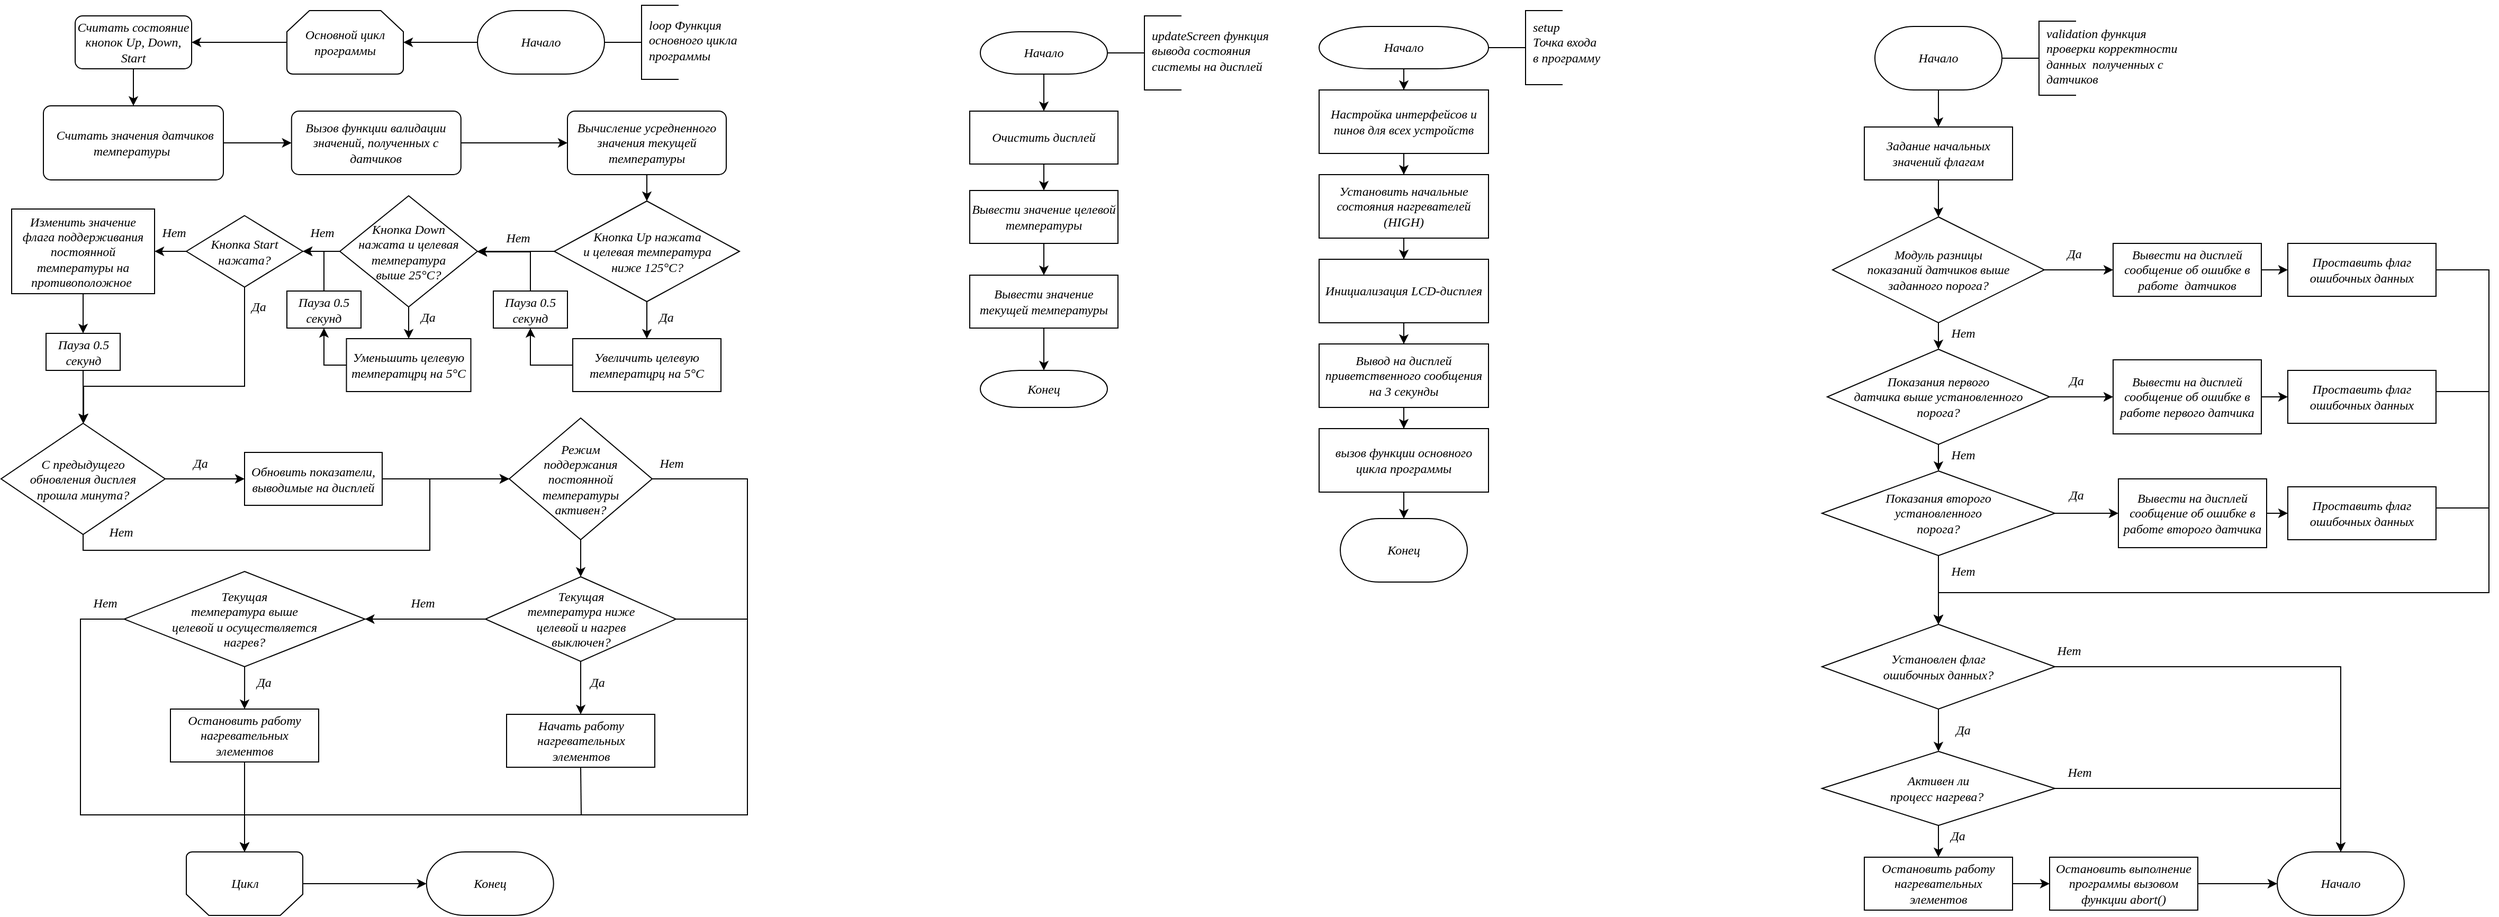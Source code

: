 <mxfile version="25.0.2">
  <diagram name="Страница — 1" id="y-6yH3yfHg3ZyTPweVbl">
    <mxGraphModel dx="2120" dy="1476" grid="1" gridSize="5" guides="1" tooltips="1" connect="1" arrows="1" fold="1" page="1" pageScale="1" pageWidth="827" pageHeight="1169" math="0" shadow="0">
      <root>
        <mxCell id="0" />
        <mxCell id="1" parent="0" />
        <mxCell id="xOdODg8De2HINcfzd_fB-127" style="edgeStyle=orthogonalEdgeStyle;rounded=0;orthogonalLoop=1;jettySize=auto;html=1;fontFamily=GOST B regular;fontStyle=2;fontSize=12;strokeWidth=1;entryX=0.531;entryY=0.052;entryDx=0;entryDy=0;entryPerimeter=0;" parent="1" source="xOdODg8De2HINcfzd_fB-126" target="xOdODg8De2HINcfzd_fB-105" edge="1">
          <mxGeometry relative="1" as="geometry">
            <Array as="points">
              <mxPoint x="2410" y="285" />
              <mxPoint x="2410" y="590" />
              <mxPoint x="1890" y="590" />
              <mxPoint x="1890" y="635" />
              <mxPoint x="1897" y="635" />
            </Array>
          </mxGeometry>
        </mxCell>
        <mxCell id="JZMuh18cdrvSxbBboxj--6" style="edgeStyle=orthogonalEdgeStyle;rounded=0;orthogonalLoop=1;jettySize=auto;html=1;strokeWidth=1;" edge="1" parent="1" source="xOdODg8De2HINcfzd_fB-2" target="xOdODg8De2HINcfzd_fB-3">
          <mxGeometry relative="1" as="geometry" />
        </mxCell>
        <mxCell id="xOdODg8De2HINcfzd_fB-2" value="&lt;font&gt;&lt;span&gt;Начало&lt;/span&gt;&lt;/font&gt;" style="strokeWidth=1;html=1;shape=mxgraph.flowchart.terminator;whiteSpace=wrap;fontFamily=GOST B regular;fontStyle=2;fontSize=12;" parent="1" vertex="1">
          <mxGeometry x="1305" y="55" width="160" height="40" as="geometry" />
        </mxCell>
        <mxCell id="JZMuh18cdrvSxbBboxj--7" style="edgeStyle=orthogonalEdgeStyle;rounded=0;orthogonalLoop=1;jettySize=auto;html=1;strokeWidth=1;" edge="1" parent="1" source="xOdODg8De2HINcfzd_fB-3" target="xOdODg8De2HINcfzd_fB-4">
          <mxGeometry relative="1" as="geometry" />
        </mxCell>
        <mxCell id="xOdODg8De2HINcfzd_fB-3" value="Настройка интерфейсов и пинов для всех устройств" style="rounded=0;whiteSpace=wrap;html=1;absoluteArcSize=1;arcSize=14;strokeWidth=1;fontFamily=GOST B regular;fontStyle=2;fontSize=12;" parent="1" vertex="1">
          <mxGeometry x="1305" y="115" width="160" height="60" as="geometry" />
        </mxCell>
        <mxCell id="JZMuh18cdrvSxbBboxj--8" style="edgeStyle=orthogonalEdgeStyle;rounded=0;orthogonalLoop=1;jettySize=auto;html=1;strokeWidth=1;" edge="1" parent="1" source="xOdODg8De2HINcfzd_fB-4" target="xOdODg8De2HINcfzd_fB-5">
          <mxGeometry relative="1" as="geometry" />
        </mxCell>
        <mxCell id="xOdODg8De2HINcfzd_fB-4" value="Установить начальные состояния нагревателей (HIGH)" style="rounded=0;whiteSpace=wrap;html=1;absoluteArcSize=1;arcSize=14;strokeWidth=1;fontFamily=GOST B regular;fontStyle=2;fontSize=12;" parent="1" vertex="1">
          <mxGeometry x="1305" y="195" width="160" height="60" as="geometry" />
        </mxCell>
        <mxCell id="JZMuh18cdrvSxbBboxj--9" style="edgeStyle=orthogonalEdgeStyle;rounded=0;orthogonalLoop=1;jettySize=auto;html=1;strokeWidth=1;" edge="1" parent="1" source="xOdODg8De2HINcfzd_fB-5" target="xOdODg8De2HINcfzd_fB-6">
          <mxGeometry relative="1" as="geometry" />
        </mxCell>
        <mxCell id="xOdODg8De2HINcfzd_fB-5" value="Инициализация LCD-дисплея" style="rounded=0;whiteSpace=wrap;html=1;absoluteArcSize=1;arcSize=14;strokeWidth=1;fontFamily=GOST B regular;fontStyle=2;fontSize=12;" parent="1" vertex="1">
          <mxGeometry x="1305" y="275" width="160" height="60" as="geometry" />
        </mxCell>
        <mxCell id="JZMuh18cdrvSxbBboxj--10" style="edgeStyle=orthogonalEdgeStyle;rounded=0;orthogonalLoop=1;jettySize=auto;html=1;strokeWidth=1;" edge="1" parent="1" source="xOdODg8De2HINcfzd_fB-6" target="xOdODg8De2HINcfzd_fB-7">
          <mxGeometry relative="1" as="geometry" />
        </mxCell>
        <mxCell id="xOdODg8De2HINcfzd_fB-6" value="Вывод на дисплей приветственного сообщения на 3 секунды" style="rounded=0;whiteSpace=wrap;html=1;absoluteArcSize=1;arcSize=14;strokeWidth=1;fontFamily=GOST B regular;fontStyle=2;fontSize=12;" parent="1" vertex="1">
          <mxGeometry x="1305" y="355" width="160" height="60" as="geometry" />
        </mxCell>
        <mxCell id="JZMuh18cdrvSxbBboxj--12" value="" style="edgeStyle=orthogonalEdgeStyle;rounded=0;orthogonalLoop=1;jettySize=auto;html=1;strokeWidth=1;" edge="1" parent="1" source="xOdODg8De2HINcfzd_fB-7" target="JZMuh18cdrvSxbBboxj--11">
          <mxGeometry relative="1" as="geometry" />
        </mxCell>
        <mxCell id="xOdODg8De2HINcfzd_fB-7" value="вызов функции основного цикла программы" style="rounded=0;whiteSpace=wrap;html=1;absoluteArcSize=1;arcSize=14;strokeWidth=1;fontFamily=GOST B regular;fontStyle=2;fontSize=12;" parent="1" vertex="1">
          <mxGeometry x="1305" y="435" width="160" height="60" as="geometry" />
        </mxCell>
        <mxCell id="JZMuh18cdrvSxbBboxj--21" value="" style="edgeStyle=orthogonalEdgeStyle;rounded=0;orthogonalLoop=1;jettySize=auto;html=1;strokeWidth=1;" edge="1" parent="1" source="xOdODg8De2HINcfzd_fB-16" target="xOdODg8De2HINcfzd_fB-22">
          <mxGeometry relative="1" as="geometry" />
        </mxCell>
        <mxCell id="xOdODg8De2HINcfzd_fB-16" value="&lt;font&gt;&lt;span&gt;Начало&lt;/span&gt;&lt;/font&gt;" style="strokeWidth=1;html=1;shape=mxgraph.flowchart.terminator;whiteSpace=wrap;fontFamily=GOST B regular;fontStyle=2;fontSize=12;" parent="1" vertex="1">
          <mxGeometry x="510" y="40" width="120" height="60" as="geometry" />
        </mxCell>
        <mxCell id="xOdODg8De2HINcfzd_fB-17" value="" style="group;strokeWidth=1;fontFamily=GOST B regular;fontStyle=2;fontSize=12;" parent="1" vertex="1" connectable="0">
          <mxGeometry x="630" y="30" width="140" height="75" as="geometry" />
        </mxCell>
        <mxCell id="xOdODg8De2HINcfzd_fB-18" value="" style="strokeWidth=1;html=1;shape=mxgraph.flowchart.annotation_2;align=left;labelPosition=right;pointerEvents=1;fontFamily=GOST B regular;fontStyle=2;fontSize=12;" parent="xOdODg8De2HINcfzd_fB-17" vertex="1">
          <mxGeometry y="5" width="70" height="70" as="geometry" />
        </mxCell>
        <mxCell id="xOdODg8De2HINcfzd_fB-19" value="&lt;div style=&quot;text-wrap: nowrap;&quot;&gt;&lt;div&gt;&lt;font face=&quot;GOST B regular&quot;&gt;&lt;span&gt;loop&amp;nbsp;&lt;/span&gt;&lt;/font&gt;&lt;span style=&quot;font-family: &amp;quot;GOST B regular&amp;quot;; background-color: initial;&quot;&gt;Функция&lt;/span&gt;&lt;/div&gt;&lt;div&gt;&lt;font face=&quot;GOST B regular&quot;&gt;&lt;span&gt;основного&amp;nbsp;&lt;/span&gt;&lt;/font&gt;&lt;span style=&quot;font-family: &amp;quot;GOST B regular&amp;quot;; background-color: initial;&quot;&gt;цикла&lt;/span&gt;&lt;/div&gt;&lt;div&gt;&lt;font face=&quot;GOST B regular&quot;&gt;&lt;span&gt;программы&lt;/span&gt;&lt;/font&gt;&lt;/div&gt;&lt;/div&gt;" style="text;html=1;align=left;verticalAlign=middle;whiteSpace=wrap;rounded=0;strokeWidth=1;fontFamily=GOST B regular;fontStyle=2;fontSize=12;" parent="xOdODg8De2HINcfzd_fB-17" vertex="1">
          <mxGeometry x="40" y="2.5" width="120" height="70" as="geometry" />
        </mxCell>
        <mxCell id="JZMuh18cdrvSxbBboxj--22" value="" style="edgeStyle=orthogonalEdgeStyle;rounded=0;orthogonalLoop=1;jettySize=auto;html=1;strokeWidth=1;" edge="1" parent="1" source="xOdODg8De2HINcfzd_fB-22" target="xOdODg8De2HINcfzd_fB-23">
          <mxGeometry relative="1" as="geometry" />
        </mxCell>
        <mxCell id="xOdODg8De2HINcfzd_fB-22" value="Основной цикл программы" style="strokeWidth=1;html=1;shape=mxgraph.flowchart.loop_limit;whiteSpace=wrap;fontFamily=GOST B regular;fontStyle=2;fontSize=12;" parent="1" vertex="1">
          <mxGeometry x="330" y="40" width="110" height="60" as="geometry" />
        </mxCell>
        <mxCell id="JZMuh18cdrvSxbBboxj--25" style="edgeStyle=orthogonalEdgeStyle;rounded=0;orthogonalLoop=1;jettySize=auto;html=1;strokeWidth=1;" edge="1" parent="1" source="xOdODg8De2HINcfzd_fB-23" target="xOdODg8De2HINcfzd_fB-25">
          <mxGeometry relative="1" as="geometry" />
        </mxCell>
        <mxCell id="xOdODg8De2HINcfzd_fB-23" value="Считать состояние кнопок Up, Down, Start" style="rounded=1;whiteSpace=wrap;html=1;absoluteArcSize=1;arcSize=14;strokeWidth=1;fontFamily=GOST B regular;fontStyle=2;fontSize=12;" parent="1" vertex="1">
          <mxGeometry x="130" y="45" width="110" height="50" as="geometry" />
        </mxCell>
        <mxCell id="JZMuh18cdrvSxbBboxj--23" style="edgeStyle=orthogonalEdgeStyle;rounded=0;orthogonalLoop=1;jettySize=auto;html=1;strokeWidth=1;" edge="1" parent="1" source="xOdODg8De2HINcfzd_fB-25" target="xOdODg8De2HINcfzd_fB-26">
          <mxGeometry relative="1" as="geometry" />
        </mxCell>
        <mxCell id="xOdODg8De2HINcfzd_fB-25" value="&amp;nbsp;Считать значения датчиков температуры&amp;nbsp;" style="rounded=1;whiteSpace=wrap;html=1;absoluteArcSize=1;arcSize=14;strokeWidth=1;fontFamily=GOST B regular;fontStyle=2;fontSize=12;" parent="1" vertex="1">
          <mxGeometry x="100" y="130" width="170" height="70" as="geometry" />
        </mxCell>
        <mxCell id="JZMuh18cdrvSxbBboxj--27" style="edgeStyle=orthogonalEdgeStyle;rounded=0;orthogonalLoop=1;jettySize=auto;html=1;strokeWidth=1;" edge="1" parent="1" source="xOdODg8De2HINcfzd_fB-27" target="xOdODg8De2HINcfzd_fB-28">
          <mxGeometry relative="1" as="geometry" />
        </mxCell>
        <mxCell id="xOdODg8De2HINcfzd_fB-27" value="Вычисление усредненного значения текущей температуры" style="rounded=1;whiteSpace=wrap;html=1;absoluteArcSize=1;arcSize=14;strokeWidth=1;fontFamily=GOST B regular;fontStyle=2;fontSize=12;" parent="1" vertex="1">
          <mxGeometry x="595" y="135" width="150" height="60" as="geometry" />
        </mxCell>
        <mxCell id="xOdODg8De2HINcfzd_fB-44" value="" style="edgeStyle=orthogonalEdgeStyle;rounded=0;orthogonalLoop=1;jettySize=auto;html=1;fontFamily=GOST B regular;fontStyle=2;fontSize=12;strokeWidth=1;" parent="1" source="xOdODg8De2HINcfzd_fB-28" target="xOdODg8De2HINcfzd_fB-43" edge="1">
          <mxGeometry relative="1" as="geometry" />
        </mxCell>
        <mxCell id="JZMuh18cdrvSxbBboxj--29" style="edgeStyle=orthogonalEdgeStyle;rounded=0;orthogonalLoop=1;jettySize=auto;html=1;" edge="1" parent="1" source="xOdODg8De2HINcfzd_fB-28" target="JZMuh18cdrvSxbBboxj--28">
          <mxGeometry relative="1" as="geometry" />
        </mxCell>
        <mxCell id="xOdODg8De2HINcfzd_fB-28" value="Кнопка Up&amp;nbsp;&lt;span style=&quot;background-color: initial;&quot;&gt;нажата&lt;/span&gt;&lt;div&gt;&lt;span style=&quot;background-color: initial;&quot;&gt;и целевая&amp;nbsp;&lt;/span&gt;&lt;span style=&quot;background-color: initial;&quot;&gt;температура&lt;/span&gt;&lt;/div&gt;&lt;div&gt;&lt;span style=&quot;background-color: initial;&quot;&gt;ниже 125°C?&lt;/span&gt;&lt;/div&gt;" style="strokeWidth=1;html=1;shape=mxgraph.flowchart.decision;whiteSpace=wrap;fontFamily=GOST B regular;fontStyle=2;fontSize=12;" parent="1" vertex="1">
          <mxGeometry x="582.5" y="220" width="175" height="95" as="geometry" />
        </mxCell>
        <mxCell id="JZMuh18cdrvSxbBboxj--38" style="edgeStyle=orthogonalEdgeStyle;rounded=0;orthogonalLoop=1;jettySize=auto;html=1;" edge="1" parent="1" source="xOdODg8De2HINcfzd_fB-30" target="xOdODg8De2HINcfzd_fB-57">
          <mxGeometry relative="1" as="geometry" />
        </mxCell>
        <mxCell id="JZMuh18cdrvSxbBboxj--41" style="edgeStyle=orthogonalEdgeStyle;rounded=0;orthogonalLoop=1;jettySize=auto;html=1;" edge="1" parent="1" source="xOdODg8De2HINcfzd_fB-30" target="xOdODg8De2HINcfzd_fB-31">
          <mxGeometry relative="1" as="geometry">
            <Array as="points">
              <mxPoint x="290" y="395" />
              <mxPoint x="138" y="395" />
            </Array>
          </mxGeometry>
        </mxCell>
        <mxCell id="xOdODg8De2HINcfzd_fB-30" value="Кнопка Start нажата?" style="strokeWidth=1;html=1;shape=mxgraph.flowchart.decision;whiteSpace=wrap;fontFamily=GOST B regular;fontStyle=2;fontSize=12;" parent="1" vertex="1">
          <mxGeometry x="235" y="233.75" width="110" height="67.5" as="geometry" />
        </mxCell>
        <mxCell id="JZMuh18cdrvSxbBboxj--43" style="edgeStyle=orthogonalEdgeStyle;rounded=0;orthogonalLoop=1;jettySize=auto;html=1;" edge="1" parent="1" source="xOdODg8De2HINcfzd_fB-31" target="xOdODg8De2HINcfzd_fB-62">
          <mxGeometry relative="1" as="geometry">
            <Array as="points">
              <mxPoint x="265" y="483" />
              <mxPoint x="265" y="483" />
            </Array>
          </mxGeometry>
        </mxCell>
        <mxCell id="xOdODg8De2HINcfzd_fB-31" value="С предыдущего&lt;br&gt;обновления дисплея&lt;div&gt;прошла&amp;nbsp;&lt;span style=&quot;background-color: initial;&quot;&gt;минута?&lt;/span&gt;&lt;/div&gt;" style="strokeWidth=1;html=1;shape=mxgraph.flowchart.decision;whiteSpace=wrap;fontFamily=GOST B regular;fontStyle=2;fontSize=12;" parent="1" vertex="1">
          <mxGeometry x="60" y="430" width="155" height="105" as="geometry" />
        </mxCell>
        <mxCell id="xOdODg8De2HINcfzd_fB-72" value="" style="edgeStyle=orthogonalEdgeStyle;rounded=0;orthogonalLoop=1;jettySize=auto;html=1;fontFamily=GOST B regular;fontStyle=2;fontSize=12;strokeWidth=1;" parent="1" source="xOdODg8De2HINcfzd_fB-32" target="xOdODg8De2HINcfzd_fB-69" edge="1">
          <mxGeometry relative="1" as="geometry" />
        </mxCell>
        <mxCell id="xOdODg8De2HINcfzd_fB-73" value="" style="edgeStyle=orthogonalEdgeStyle;rounded=0;orthogonalLoop=1;jettySize=auto;html=1;fontFamily=GOST B regular;fontStyle=2;fontSize=12;strokeWidth=1;" parent="1" source="xOdODg8De2HINcfzd_fB-32" target="xOdODg8De2HINcfzd_fB-34" edge="1">
          <mxGeometry relative="1" as="geometry" />
        </mxCell>
        <mxCell id="xOdODg8De2HINcfzd_fB-32" value="Текущая&lt;br&gt;температура ниже&lt;div&gt;целевой&amp;nbsp;&lt;span style=&quot;background-color: initial;&quot;&gt;и нагрев&lt;/span&gt;&lt;/div&gt;&lt;div&gt;&lt;span style=&quot;background-color: initial;&quot;&gt;выключен?&lt;/span&gt;&lt;/div&gt;" style="strokeWidth=1;html=1;shape=mxgraph.flowchart.decision;whiteSpace=wrap;fontFamily=GOST B regular;fontStyle=2;fontSize=12;" parent="1" vertex="1">
          <mxGeometry x="517.5" y="575" width="180" height="80" as="geometry" />
        </mxCell>
        <mxCell id="xOdODg8De2HINcfzd_fB-68" value="" style="edgeStyle=orthogonalEdgeStyle;rounded=0;orthogonalLoop=1;jettySize=auto;html=1;fontFamily=GOST B regular;fontStyle=2;fontSize=12;strokeWidth=1;" parent="1" source="xOdODg8De2HINcfzd_fB-33" target="xOdODg8De2HINcfzd_fB-32" edge="1">
          <mxGeometry relative="1" as="geometry" />
        </mxCell>
        <mxCell id="JZMuh18cdrvSxbBboxj--49" style="edgeStyle=orthogonalEdgeStyle;rounded=0;orthogonalLoop=1;jettySize=auto;html=1;" edge="1" parent="1" source="xOdODg8De2HINcfzd_fB-33" target="xOdODg8De2HINcfzd_fB-36">
          <mxGeometry relative="1" as="geometry">
            <mxPoint x="745" y="820" as="targetPoint" />
            <Array as="points">
              <mxPoint x="765" y="483" />
              <mxPoint x="765" y="800" />
              <mxPoint x="290" y="800" />
            </Array>
          </mxGeometry>
        </mxCell>
        <mxCell id="xOdODg8De2HINcfzd_fB-33" value="Режим&lt;div&gt;&lt;span style=&quot;background-color: initial;&quot;&gt;поддержания&lt;/span&gt;&lt;div&gt;постоянной&lt;/div&gt;&lt;div&gt;&lt;span style=&quot;background-color: initial;&quot;&gt;температуры&lt;/span&gt;&lt;/div&gt;&lt;div&gt;&lt;div&gt;активен?&lt;/div&gt;&lt;/div&gt;&lt;/div&gt;" style="strokeWidth=1;html=1;shape=mxgraph.flowchart.decision;whiteSpace=wrap;fontFamily=GOST B regular;fontStyle=2;fontSize=12;" parent="1" vertex="1">
          <mxGeometry x="540" y="425" width="135" height="115" as="geometry" />
        </mxCell>
        <mxCell id="JZMuh18cdrvSxbBboxj--48" value="" style="edgeStyle=orthogonalEdgeStyle;rounded=0;orthogonalLoop=1;jettySize=auto;html=1;" edge="1" parent="1" source="xOdODg8De2HINcfzd_fB-34" target="xOdODg8De2HINcfzd_fB-76">
          <mxGeometry relative="1" as="geometry" />
        </mxCell>
        <mxCell id="xOdODg8De2HINcfzd_fB-34" value="Текущая&lt;br&gt;температура выше&lt;div&gt;целевой и осуществляется&lt;/div&gt;&lt;div&gt;нагрев?&lt;/div&gt;" style="strokeWidth=1;html=1;shape=mxgraph.flowchart.decision;whiteSpace=wrap;fontFamily=GOST B regular;fontStyle=2;fontSize=12;" parent="1" vertex="1">
          <mxGeometry x="176.25" y="570" width="227.5" height="90" as="geometry" />
        </mxCell>
        <mxCell id="xOdODg8De2HINcfzd_fB-70" style="edgeStyle=orthogonalEdgeStyle;rounded=0;orthogonalLoop=1;jettySize=auto;html=1;fontFamily=GOST B regular;fontStyle=2;fontSize=12;strokeWidth=1;" parent="1" source="xOdODg8De2HINcfzd_fB-36" target="xOdODg8De2HINcfzd_fB-37" edge="1">
          <mxGeometry relative="1" as="geometry" />
        </mxCell>
        <mxCell id="xOdODg8De2HINcfzd_fB-36" value="" style="strokeWidth=1;html=1;shape=mxgraph.flowchart.loop_limit;whiteSpace=wrap;rotation=-180;fontFamily=GOST B regular;fontStyle=2;fontSize=12;" parent="1" vertex="1">
          <mxGeometry x="235" y="835" width="110" height="60" as="geometry" />
        </mxCell>
        <mxCell id="xOdODg8De2HINcfzd_fB-37" value="&lt;font&gt;&lt;span&gt;Конец&lt;/span&gt;&lt;/font&gt;" style="strokeWidth=1;html=1;shape=mxgraph.flowchart.terminator;whiteSpace=wrap;fontFamily=GOST B regular;fontStyle=2;fontSize=12;" parent="1" vertex="1">
          <mxGeometry x="461.88" y="835" width="120" height="60" as="geometry" />
        </mxCell>
        <mxCell id="xOdODg8De2HINcfzd_fB-48" value="" style="edgeStyle=orthogonalEdgeStyle;rounded=0;orthogonalLoop=1;jettySize=auto;html=1;fontFamily=GOST B regular;fontStyle=2;fontSize=12;strokeWidth=1;" parent="1" source="xOdODg8De2HINcfzd_fB-43" target="xOdODg8De2HINcfzd_fB-47" edge="1">
          <mxGeometry relative="1" as="geometry" />
        </mxCell>
        <mxCell id="xOdODg8De2HINcfzd_fB-43" value="Увеличить целевую температцрц на 5°C" style="rounded=0;whiteSpace=wrap;html=1;absoluteArcSize=1;arcSize=14;strokeWidth=1;fontFamily=GOST B regular;fontStyle=2;fontSize=12;" parent="1" vertex="1">
          <mxGeometry x="600" y="350" width="140" height="50" as="geometry" />
        </mxCell>
        <mxCell id="JZMuh18cdrvSxbBboxj--30" style="edgeStyle=orthogonalEdgeStyle;rounded=0;orthogonalLoop=1;jettySize=auto;html=1;" edge="1" parent="1" source="xOdODg8De2HINcfzd_fB-47" target="JZMuh18cdrvSxbBboxj--28">
          <mxGeometry relative="1" as="geometry">
            <Array as="points">
              <mxPoint x="560" y="268" />
            </Array>
          </mxGeometry>
        </mxCell>
        <mxCell id="xOdODg8De2HINcfzd_fB-47" value="Пауза 0.5 секунд" style="rounded=0;whiteSpace=wrap;html=1;absoluteArcSize=1;arcSize=14;strokeWidth=1;fontFamily=GOST B regular;fontStyle=2;fontSize=12;" parent="1" vertex="1">
          <mxGeometry x="525" y="305" width="70" height="35" as="geometry" />
        </mxCell>
        <mxCell id="JZMuh18cdrvSxbBboxj--36" style="edgeStyle=orthogonalEdgeStyle;rounded=0;orthogonalLoop=1;jettySize=auto;html=1;" edge="1" parent="1" source="xOdODg8De2HINcfzd_fB-51" target="JZMuh18cdrvSxbBboxj--31">
          <mxGeometry relative="1" as="geometry">
            <Array as="points">
              <mxPoint x="365" y="375" />
            </Array>
          </mxGeometry>
        </mxCell>
        <mxCell id="xOdODg8De2HINcfzd_fB-51" value="Уменьшить целевую температцрц на 5°C" style="rounded=0;whiteSpace=wrap;html=1;absoluteArcSize=1;arcSize=14;strokeWidth=1;fontFamily=GOST B regular;fontStyle=2;fontSize=12;" parent="1" vertex="1">
          <mxGeometry x="386.25" y="350" width="117.5" height="50" as="geometry" />
        </mxCell>
        <mxCell id="JZMuh18cdrvSxbBboxj--39" style="edgeStyle=orthogonalEdgeStyle;rounded=0;orthogonalLoop=1;jettySize=auto;html=1;" edge="1" parent="1" source="xOdODg8De2HINcfzd_fB-57" target="JZMuh18cdrvSxbBboxj--37">
          <mxGeometry relative="1" as="geometry" />
        </mxCell>
        <mxCell id="xOdODg8De2HINcfzd_fB-57" value="Изменить значение флага поддерживания постоянной температуры на противоположное&amp;nbsp;" style="rounded=0;whiteSpace=wrap;html=1;absoluteArcSize=1;arcSize=14;strokeWidth=1;fontFamily=GOST B regular;fontStyle=2;fontSize=12;" parent="1" vertex="1">
          <mxGeometry x="70" y="227.5" width="135" height="80" as="geometry" />
        </mxCell>
        <mxCell id="JZMuh18cdrvSxbBboxj--45" value="" style="edgeStyle=orthogonalEdgeStyle;rounded=0;orthogonalLoop=1;jettySize=auto;html=1;" edge="1" parent="1" source="xOdODg8De2HINcfzd_fB-62" target="xOdODg8De2HINcfzd_fB-33">
          <mxGeometry relative="1" as="geometry" />
        </mxCell>
        <mxCell id="xOdODg8De2HINcfzd_fB-62" value="Обновить показатели, выводимые на дисплей" style="rounded=0;whiteSpace=wrap;html=1;absoluteArcSize=1;arcSize=14;strokeWidth=1;fontFamily=GOST B regular;fontStyle=2;fontSize=12;" parent="1" vertex="1">
          <mxGeometry x="290" y="457.5" width="130" height="50" as="geometry" />
        </mxCell>
        <mxCell id="xOdODg8De2HINcfzd_fB-69" value="Начать работу нагревательных элементов" style="rounded=0;whiteSpace=wrap;html=1;absoluteArcSize=1;arcSize=14;strokeWidth=1;fontFamily=GOST B regular;fontStyle=2;fontSize=12;" parent="1" vertex="1">
          <mxGeometry x="537.5" y="705" width="140" height="50" as="geometry" />
        </mxCell>
        <mxCell id="JZMuh18cdrvSxbBboxj--50" style="edgeStyle=orthogonalEdgeStyle;rounded=0;orthogonalLoop=1;jettySize=auto;html=1;" edge="1" parent="1" source="xOdODg8De2HINcfzd_fB-76" target="xOdODg8De2HINcfzd_fB-36">
          <mxGeometry relative="1" as="geometry" />
        </mxCell>
        <mxCell id="xOdODg8De2HINcfzd_fB-76" value="Остановить работу нагревательных элементов" style="rounded=0;whiteSpace=wrap;html=1;absoluteArcSize=1;arcSize=14;strokeWidth=1;fontFamily=GOST B regular;fontStyle=2;fontSize=12;" parent="1" vertex="1">
          <mxGeometry x="220" y="700" width="140" height="50" as="geometry" />
        </mxCell>
        <mxCell id="xOdODg8De2HINcfzd_fB-94" style="edgeStyle=orthogonalEdgeStyle;rounded=0;orthogonalLoop=1;jettySize=auto;html=1;fontFamily=GOST B regular;fontStyle=2;fontSize=12;strokeWidth=1;" parent="1" source="xOdODg8De2HINcfzd_fB-80" target="xOdODg8De2HINcfzd_fB-84" edge="1">
          <mxGeometry relative="1" as="geometry" />
        </mxCell>
        <mxCell id="xOdODg8De2HINcfzd_fB-80" value="&lt;font&gt;&lt;span&gt;Начало&lt;/span&gt;&lt;/font&gt;" style="strokeWidth=1;html=1;shape=mxgraph.flowchart.terminator;whiteSpace=wrap;fontFamily=GOST B regular;fontStyle=2;fontSize=12;" parent="1" vertex="1">
          <mxGeometry x="985" y="60" width="120" height="40" as="geometry" />
        </mxCell>
        <mxCell id="xOdODg8De2HINcfzd_fB-81" value="" style="group;strokeWidth=1;fontFamily=GOST B regular;fontStyle=2;fontSize=12;" parent="1" vertex="1" connectable="0">
          <mxGeometry x="1105" y="40" width="140" height="75" as="geometry" />
        </mxCell>
        <mxCell id="xOdODg8De2HINcfzd_fB-82" value="" style="strokeWidth=1;html=1;shape=mxgraph.flowchart.annotation_2;align=left;labelPosition=right;pointerEvents=1;fontFamily=GOST B regular;fontStyle=2;fontSize=12;" parent="xOdODg8De2HINcfzd_fB-81" vertex="1">
          <mxGeometry y="5" width="70" height="70" as="geometry" />
        </mxCell>
        <mxCell id="xOdODg8De2HINcfzd_fB-83" value="&lt;div&gt;&lt;div&gt;&lt;span style=&quot;background-color: initial; text-wrap: nowrap;&quot;&gt;&lt;font face=&quot;GOST B regular&quot;&gt;&lt;span&gt;updateScreen функция&lt;/span&gt;&lt;/font&gt;&lt;/span&gt;&lt;/div&gt;&lt;div&gt;&lt;font style=&quot;text-wrap: nowrap;&quot; face=&quot;GOST B regular&quot;&gt;&lt;span&gt;вывода состояния&lt;/span&gt;&lt;/font&gt;&lt;/div&gt;&lt;div&gt;&lt;font style=&quot;text-wrap: nowrap;&quot; face=&quot;GOST B regular&quot;&gt;&lt;span&gt;системы на дисплей&lt;/span&gt;&lt;br&gt;&lt;/font&gt;&lt;/div&gt;&lt;/div&gt;" style="text;html=1;align=left;verticalAlign=middle;whiteSpace=wrap;rounded=0;strokeWidth=1;fontFamily=GOST B regular;fontStyle=2;fontSize=12;" parent="xOdODg8De2HINcfzd_fB-81" vertex="1">
          <mxGeometry x="40" y="2.5" width="120" height="70" as="geometry" />
        </mxCell>
        <mxCell id="xOdODg8De2HINcfzd_fB-92" style="edgeStyle=orthogonalEdgeStyle;rounded=0;orthogonalLoop=1;jettySize=auto;html=1;fontFamily=GOST B regular;fontStyle=2;fontSize=12;strokeWidth=1;" parent="1" source="xOdODg8De2HINcfzd_fB-84" target="xOdODg8De2HINcfzd_fB-85" edge="1">
          <mxGeometry relative="1" as="geometry" />
        </mxCell>
        <mxCell id="xOdODg8De2HINcfzd_fB-84" value="Очистить дисплей" style="rounded=0;whiteSpace=wrap;html=1;absoluteArcSize=1;arcSize=14;strokeWidth=1;fontFamily=GOST B regular;fontStyle=2;fontSize=12;" parent="1" vertex="1">
          <mxGeometry x="975" y="135" width="140" height="50" as="geometry" />
        </mxCell>
        <mxCell id="xOdODg8De2HINcfzd_fB-89" value="" style="edgeStyle=orthogonalEdgeStyle;rounded=0;orthogonalLoop=1;jettySize=auto;html=1;fontFamily=GOST B regular;fontStyle=2;fontSize=12;strokeWidth=1;" parent="1" source="xOdODg8De2HINcfzd_fB-85" target="xOdODg8De2HINcfzd_fB-86" edge="1">
          <mxGeometry relative="1" as="geometry" />
        </mxCell>
        <mxCell id="xOdODg8De2HINcfzd_fB-85" value="Вывести значение целевой температуры" style="rounded=0;whiteSpace=wrap;html=1;absoluteArcSize=1;arcSize=14;strokeWidth=1;fontFamily=GOST B regular;fontStyle=2;fontSize=12;" parent="1" vertex="1">
          <mxGeometry x="975" y="210" width="140" height="50" as="geometry" />
        </mxCell>
        <mxCell id="xOdODg8De2HINcfzd_fB-90" value="" style="edgeStyle=orthogonalEdgeStyle;rounded=0;orthogonalLoop=1;jettySize=auto;html=1;fontFamily=GOST B regular;fontStyle=2;fontSize=12;strokeWidth=1;" parent="1" source="xOdODg8De2HINcfzd_fB-86" target="xOdODg8De2HINcfzd_fB-87" edge="1">
          <mxGeometry relative="1" as="geometry" />
        </mxCell>
        <mxCell id="xOdODg8De2HINcfzd_fB-86" value="Вывести значение текущей температуры" style="rounded=0;whiteSpace=wrap;html=1;absoluteArcSize=1;arcSize=14;strokeWidth=1;fontFamily=GOST B regular;fontStyle=2;fontSize=12;" parent="1" vertex="1">
          <mxGeometry x="975" y="290" width="140" height="50" as="geometry" />
        </mxCell>
        <mxCell id="xOdODg8De2HINcfzd_fB-87" value="&lt;font&gt;&lt;span&gt;Конец&lt;/span&gt;&lt;/font&gt;" style="strokeWidth=1;html=1;shape=mxgraph.flowchart.terminator;whiteSpace=wrap;fontFamily=GOST B regular;fontStyle=2;fontSize=12;" parent="1" vertex="1">
          <mxGeometry x="985" y="380" width="120" height="35" as="geometry" />
        </mxCell>
        <mxCell id="xOdODg8De2HINcfzd_fB-95" style="edgeStyle=orthogonalEdgeStyle;rounded=0;orthogonalLoop=1;jettySize=auto;html=1;fontFamily=GOST B regular;fontStyle=2;fontSize=12;strokeWidth=1;" parent="1" source="xOdODg8De2HINcfzd_fB-96" target="xOdODg8De2HINcfzd_fB-100" edge="1">
          <mxGeometry relative="1" as="geometry" />
        </mxCell>
        <mxCell id="xOdODg8De2HINcfzd_fB-96" value="&lt;font&gt;&lt;span&gt;Начало&lt;/span&gt;&lt;/font&gt;" style="strokeWidth=1;html=1;shape=mxgraph.flowchart.terminator;whiteSpace=wrap;fontFamily=GOST B regular;fontStyle=2;fontSize=12;" parent="1" vertex="1">
          <mxGeometry x="1830" y="55" width="120" height="60" as="geometry" />
        </mxCell>
        <mxCell id="xOdODg8De2HINcfzd_fB-97" value="" style="group;strokeWidth=1;fontFamily=GOST B regular;fontStyle=2;fontSize=12;" parent="1" vertex="1" connectable="0">
          <mxGeometry x="1950" y="45" width="140" height="75" as="geometry" />
        </mxCell>
        <mxCell id="xOdODg8De2HINcfzd_fB-98" value="" style="strokeWidth=1;html=1;shape=mxgraph.flowchart.annotation_2;align=left;labelPosition=right;pointerEvents=1;fontFamily=GOST B regular;fontStyle=2;fontSize=12;" parent="xOdODg8De2HINcfzd_fB-97" vertex="1">
          <mxGeometry y="5" width="70" height="70" as="geometry" />
        </mxCell>
        <mxCell id="xOdODg8De2HINcfzd_fB-99" value="&lt;div&gt;&lt;div&gt;&lt;span style=&quot;background-color: initial; text-wrap: nowrap;&quot;&gt;&lt;font face=&quot;GOST B regular&quot;&gt;&lt;span&gt;validation ф&lt;/span&gt;&lt;/font&gt;&lt;/span&gt;&lt;span style=&quot;text-wrap: nowrap; font-family: &amp;quot;GOST B regular&amp;quot;; background-color: initial;&quot;&gt;ункция&lt;/span&gt;&lt;/div&gt;&lt;div style=&quot;text-wrap: nowrap;&quot;&gt;&lt;font face=&quot;GOST B regular&quot;&gt;&lt;span&gt;проверки корректности&lt;/span&gt;&lt;/font&gt;&lt;/div&gt;&lt;div style=&quot;text-wrap: nowrap;&quot;&gt;&lt;font face=&quot;GOST B regular&quot;&gt;&lt;span&gt;данных&amp;nbsp; полученных с&lt;/span&gt;&lt;/font&gt;&lt;/div&gt;&lt;div style=&quot;text-wrap: nowrap;&quot;&gt;&lt;font face=&quot;GOST B regular&quot;&gt;&lt;span&gt;датчиков&lt;/span&gt;&lt;/font&gt;&lt;/div&gt;&lt;/div&gt;" style="text;html=1;align=left;verticalAlign=middle;whiteSpace=wrap;rounded=0;strokeWidth=1;fontFamily=GOST B regular;fontStyle=2;fontSize=12;" parent="xOdODg8De2HINcfzd_fB-97" vertex="1">
          <mxGeometry x="40" y="2.5" width="120" height="70" as="geometry" />
        </mxCell>
        <mxCell id="xOdODg8De2HINcfzd_fB-102" value="" style="edgeStyle=orthogonalEdgeStyle;rounded=0;orthogonalLoop=1;jettySize=auto;html=1;fontFamily=GOST B regular;fontStyle=2;fontSize=12;strokeWidth=1;" parent="1" source="xOdODg8De2HINcfzd_fB-100" target="xOdODg8De2HINcfzd_fB-101" edge="1">
          <mxGeometry relative="1" as="geometry" />
        </mxCell>
        <mxCell id="xOdODg8De2HINcfzd_fB-100" value="Задание начальных значений флагам" style="rounded=0;whiteSpace=wrap;html=1;absoluteArcSize=1;arcSize=14;strokeWidth=1;fontFamily=GOST B regular;fontStyle=2;fontSize=12;" parent="1" vertex="1">
          <mxGeometry x="1820" y="150" width="140" height="50" as="geometry" />
        </mxCell>
        <mxCell id="xOdODg8De2HINcfzd_fB-128" style="edgeStyle=orthogonalEdgeStyle;rounded=0;orthogonalLoop=1;jettySize=auto;html=1;fontFamily=GOST B regular;fontStyle=2;fontSize=12;strokeWidth=1;" parent="1" source="xOdODg8De2HINcfzd_fB-101" target="xOdODg8De2HINcfzd_fB-125" edge="1">
          <mxGeometry relative="1" as="geometry">
            <Array as="points">
              <mxPoint x="2045" y="285" />
              <mxPoint x="2045" y="285" />
            </Array>
          </mxGeometry>
        </mxCell>
        <mxCell id="JZMuh18cdrvSxbBboxj--2" value="" style="edgeStyle=orthogonalEdgeStyle;rounded=0;orthogonalLoop=1;jettySize=auto;html=1;fontFamily=GOST B regular;fontStyle=2;fontSize=12;strokeWidth=1;" edge="1" parent="1" source="xOdODg8De2HINcfzd_fB-101" target="xOdODg8De2HINcfzd_fB-103">
          <mxGeometry relative="1" as="geometry" />
        </mxCell>
        <mxCell id="xOdODg8De2HINcfzd_fB-101" value="Модуль разницы&lt;div&gt;показаний датчиков выше&lt;/div&gt;&lt;div&gt;заданного порога?&lt;/div&gt;" style="strokeWidth=1;html=1;shape=mxgraph.flowchart.decision;whiteSpace=wrap;fontFamily=GOST B regular;fontStyle=2;spacing=2;fontSize=12;" parent="1" vertex="1">
          <mxGeometry x="1790" y="235" width="200" height="100" as="geometry" />
        </mxCell>
        <mxCell id="xOdODg8De2HINcfzd_fB-122" style="edgeStyle=orthogonalEdgeStyle;rounded=0;orthogonalLoop=1;jettySize=auto;html=1;fontFamily=GOST B regular;fontStyle=2;fontSize=12;strokeWidth=1;" parent="1" source="xOdODg8De2HINcfzd_fB-103" target="xOdODg8De2HINcfzd_fB-120" edge="1">
          <mxGeometry relative="1" as="geometry" />
        </mxCell>
        <mxCell id="JZMuh18cdrvSxbBboxj--3" value="" style="edgeStyle=orthogonalEdgeStyle;rounded=0;orthogonalLoop=1;jettySize=auto;html=1;fontFamily=GOST B regular;fontStyle=2;fontSize=12;strokeWidth=1;" edge="1" parent="1" source="xOdODg8De2HINcfzd_fB-103" target="xOdODg8De2HINcfzd_fB-104">
          <mxGeometry relative="1" as="geometry" />
        </mxCell>
        <mxCell id="xOdODg8De2HINcfzd_fB-103" value="Показания&amp;nbsp;&lt;span style=&quot;background-color: initial;&quot;&gt;первого&lt;/span&gt;&lt;div&gt;&lt;span style=&quot;background-color: initial;&quot;&gt;датчика&amp;nbsp;&lt;/span&gt;&lt;span style=&quot;background-color: initial;&quot;&gt;выше&amp;nbsp;&lt;/span&gt;&lt;span style=&quot;background-color: initial;&quot;&gt;установленного&lt;/span&gt;&lt;/div&gt;&lt;div&gt;&lt;span style=&quot;background-color: initial;&quot;&gt;порога?&lt;/span&gt;&lt;/div&gt;" style="strokeWidth=1;html=1;shape=mxgraph.flowchart.decision;whiteSpace=wrap;fontFamily=GOST B regular;fontStyle=2;spacing=2;fontSize=12;" parent="1" vertex="1">
          <mxGeometry x="1785" y="360" width="210" height="90" as="geometry" />
        </mxCell>
        <mxCell id="xOdODg8De2HINcfzd_fB-114" value="" style="edgeStyle=orthogonalEdgeStyle;rounded=0;orthogonalLoop=1;jettySize=auto;html=1;fontFamily=GOST B regular;fontStyle=2;fontSize=12;strokeWidth=1;" parent="1" source="xOdODg8De2HINcfzd_fB-104" target="xOdODg8De2HINcfzd_fB-105" edge="1">
          <mxGeometry relative="1" as="geometry" />
        </mxCell>
        <mxCell id="xOdODg8De2HINcfzd_fB-117" value="" style="edgeStyle=orthogonalEdgeStyle;rounded=0;orthogonalLoop=1;jettySize=auto;html=1;fontFamily=GOST B regular;fontStyle=2;fontSize=12;strokeWidth=1;" parent="1" source="xOdODg8De2HINcfzd_fB-104" target="xOdODg8De2HINcfzd_fB-115" edge="1">
          <mxGeometry relative="1" as="geometry" />
        </mxCell>
        <mxCell id="xOdODg8De2HINcfzd_fB-104" value="Показания&amp;nbsp;&lt;span style=&quot;background-color: initial;&quot;&gt;второго&lt;/span&gt;&lt;div&gt;&lt;span style=&quot;background-color: initial;&quot;&gt;установленного&lt;/span&gt;&lt;/div&gt;&lt;div&gt;&lt;span style=&quot;background-color: initial;&quot;&gt;порога?&lt;/span&gt;&lt;/div&gt;" style="strokeWidth=1;html=1;shape=mxgraph.flowchart.decision;whiteSpace=wrap;fontFamily=GOST B regular;fontStyle=2;spacing=2;fontSize=12;" parent="1" vertex="1">
          <mxGeometry x="1780" y="475" width="220" height="80" as="geometry" />
        </mxCell>
        <mxCell id="xOdODg8De2HINcfzd_fB-112" value="" style="edgeStyle=orthogonalEdgeStyle;rounded=0;orthogonalLoop=1;jettySize=auto;html=1;fontFamily=GOST B regular;fontStyle=2;fontSize=12;strokeWidth=1;" parent="1" source="xOdODg8De2HINcfzd_fB-105" target="xOdODg8De2HINcfzd_fB-106" edge="1">
          <mxGeometry relative="1" as="geometry" />
        </mxCell>
        <mxCell id="JZMuh18cdrvSxbBboxj--19" style="edgeStyle=orthogonalEdgeStyle;rounded=0;orthogonalLoop=1;jettySize=auto;html=1;strokeWidth=1;" edge="1" parent="1" source="xOdODg8De2HINcfzd_fB-105" target="xOdODg8De2HINcfzd_fB-109">
          <mxGeometry relative="1" as="geometry" />
        </mxCell>
        <mxCell id="xOdODg8De2HINcfzd_fB-105" value="Установлен флаг&lt;div&gt;ошибочных данных?&lt;/div&gt;" style="strokeWidth=1;html=1;shape=mxgraph.flowchart.decision;whiteSpace=wrap;fontFamily=GOST B regular;fontStyle=2;spacing=2;fontSize=12;" parent="1" vertex="1">
          <mxGeometry x="1780" y="620" width="220" height="80" as="geometry" />
        </mxCell>
        <mxCell id="xOdODg8De2HINcfzd_fB-110" value="" style="edgeStyle=orthogonalEdgeStyle;rounded=0;orthogonalLoop=1;jettySize=auto;html=1;fontFamily=GOST B regular;fontStyle=2;fontSize=12;strokeWidth=1;" parent="1" source="xOdODg8De2HINcfzd_fB-106" target="xOdODg8De2HINcfzd_fB-108" edge="1">
          <mxGeometry relative="1" as="geometry" />
        </mxCell>
        <mxCell id="JZMuh18cdrvSxbBboxj--20" style="edgeStyle=orthogonalEdgeStyle;rounded=0;orthogonalLoop=1;jettySize=auto;html=1;strokeWidth=1;" edge="1" parent="1" source="xOdODg8De2HINcfzd_fB-106" target="xOdODg8De2HINcfzd_fB-109">
          <mxGeometry relative="1" as="geometry" />
        </mxCell>
        <mxCell id="xOdODg8De2HINcfzd_fB-106" value="Активен ли&lt;div&gt;процесс нагрева?&amp;nbsp;&lt;/div&gt;" style="strokeWidth=1;html=1;shape=mxgraph.flowchart.decision;whiteSpace=wrap;fontFamily=GOST B regular;fontStyle=2;spacing=2;fontSize=12;" parent="1" vertex="1">
          <mxGeometry x="1780" y="740" width="220" height="70" as="geometry" />
        </mxCell>
        <mxCell id="JZMuh18cdrvSxbBboxj--17" value="" style="edgeStyle=orthogonalEdgeStyle;rounded=0;orthogonalLoop=1;jettySize=auto;html=1;strokeWidth=1;" edge="1" parent="1" source="xOdODg8De2HINcfzd_fB-108" target="JZMuh18cdrvSxbBboxj--16">
          <mxGeometry relative="1" as="geometry" />
        </mxCell>
        <mxCell id="xOdODg8De2HINcfzd_fB-108" value="Остановить работу нагревательных элементов" style="rounded=0;whiteSpace=wrap;html=1;absoluteArcSize=1;arcSize=14;strokeWidth=1;fontFamily=GOST B regular;fontStyle=2;fontSize=12;" parent="1" vertex="1">
          <mxGeometry x="1820" y="840" width="140" height="50" as="geometry" />
        </mxCell>
        <mxCell id="xOdODg8De2HINcfzd_fB-109" value="&lt;font&gt;&lt;span&gt;Начало&lt;/span&gt;&lt;/font&gt;" style="strokeWidth=1;html=1;shape=mxgraph.flowchart.terminator;whiteSpace=wrap;fontFamily=GOST B regular;fontStyle=2;fontSize=12;" parent="1" vertex="1">
          <mxGeometry x="2210" y="835" width="120" height="60" as="geometry" />
        </mxCell>
        <mxCell id="xOdODg8De2HINcfzd_fB-118" value="" style="edgeStyle=orthogonalEdgeStyle;rounded=0;orthogonalLoop=1;jettySize=auto;html=1;fontFamily=GOST B regular;fontStyle=2;fontSize=12;strokeWidth=1;" parent="1" source="xOdODg8De2HINcfzd_fB-115" target="xOdODg8De2HINcfzd_fB-116" edge="1">
          <mxGeometry relative="1" as="geometry" />
        </mxCell>
        <mxCell id="xOdODg8De2HINcfzd_fB-115" value="Вывести на дисплей сообщение об ошибке в работе второго датчика" style="rounded=0;whiteSpace=wrap;html=1;absoluteArcSize=1;arcSize=14;strokeWidth=1;fontFamily=GOST B regular;fontStyle=2;fontSize=12;" parent="1" vertex="1">
          <mxGeometry x="2060" y="482.5" width="140" height="65" as="geometry" />
        </mxCell>
        <mxCell id="JZMuh18cdrvSxbBboxj--1" style="edgeStyle=orthogonalEdgeStyle;rounded=0;orthogonalLoop=1;jettySize=auto;html=1;fontFamily=GOST B regular;fontStyle=2;fontSize=12;strokeWidth=1;" edge="1" parent="1" source="xOdODg8De2HINcfzd_fB-116" target="xOdODg8De2HINcfzd_fB-105">
          <mxGeometry relative="1" as="geometry">
            <mxPoint x="1865" y="630" as="targetPoint" />
            <Array as="points">
              <mxPoint x="2410" y="510" />
              <mxPoint x="2410" y="590" />
              <mxPoint x="1890" y="590" />
            </Array>
          </mxGeometry>
        </mxCell>
        <mxCell id="xOdODg8De2HINcfzd_fB-116" value="Проставить флаг ошибочных данных" style="rounded=0;whiteSpace=wrap;html=1;absoluteArcSize=1;arcSize=14;strokeWidth=1;fontFamily=GOST B regular;fontStyle=2;fontSize=12;" parent="1" vertex="1">
          <mxGeometry x="2220" y="490" width="140" height="50" as="geometry" />
        </mxCell>
        <mxCell id="xOdODg8De2HINcfzd_fB-123" value="" style="edgeStyle=orthogonalEdgeStyle;rounded=0;orthogonalLoop=1;jettySize=auto;html=1;fontFamily=GOST B regular;fontStyle=2;fontSize=12;strokeWidth=1;" parent="1" source="xOdODg8De2HINcfzd_fB-120" target="xOdODg8De2HINcfzd_fB-121" edge="1">
          <mxGeometry relative="1" as="geometry" />
        </mxCell>
        <mxCell id="xOdODg8De2HINcfzd_fB-120" value="Вывести на дисплей сообщение об ошибке в работе первого датчика" style="rounded=0;whiteSpace=wrap;html=1;absoluteArcSize=1;arcSize=14;strokeWidth=1;fontFamily=GOST B regular;fontStyle=2;fontSize=12;" parent="1" vertex="1">
          <mxGeometry x="2055" y="370" width="140" height="70" as="geometry" />
        </mxCell>
        <mxCell id="xOdODg8De2HINcfzd_fB-124" style="edgeStyle=orthogonalEdgeStyle;rounded=0;orthogonalLoop=1;jettySize=auto;html=1;fontFamily=GOST B regular;fontStyle=2;fontSize=12;strokeWidth=1;" parent="1" source="xOdODg8De2HINcfzd_fB-121" target="xOdODg8De2HINcfzd_fB-105" edge="1">
          <mxGeometry relative="1" as="geometry">
            <Array as="points">
              <mxPoint x="2410" y="400" />
              <mxPoint x="2410" y="590" />
              <mxPoint x="1890" y="590" />
            </Array>
            <mxPoint x="1880" y="625" as="targetPoint" />
          </mxGeometry>
        </mxCell>
        <mxCell id="xOdODg8De2HINcfzd_fB-121" value="Проставить флаг ошибочных данных" style="rounded=0;whiteSpace=wrap;html=1;absoluteArcSize=1;arcSize=14;strokeWidth=1;fontFamily=GOST B regular;fontStyle=2;fontSize=12;" parent="1" vertex="1">
          <mxGeometry x="2220" y="380" width="140" height="50" as="geometry" />
        </mxCell>
        <mxCell id="xOdODg8De2HINcfzd_fB-129" value="" style="edgeStyle=orthogonalEdgeStyle;rounded=0;orthogonalLoop=1;jettySize=auto;html=1;fontFamily=GOST B regular;fontStyle=2;fontSize=12;strokeWidth=1;" parent="1" source="xOdODg8De2HINcfzd_fB-125" target="xOdODg8De2HINcfzd_fB-126" edge="1">
          <mxGeometry relative="1" as="geometry" />
        </mxCell>
        <mxCell id="xOdODg8De2HINcfzd_fB-125" value="Вывести на дисплей сообщение об ошибке в работе&amp;nbsp; датчиков" style="rounded=0;whiteSpace=wrap;html=1;absoluteArcSize=1;arcSize=14;strokeWidth=1;fontFamily=GOST B regular;fontStyle=2;fontSize=12;" parent="1" vertex="1">
          <mxGeometry x="2055" y="260" width="140" height="50" as="geometry" />
        </mxCell>
        <mxCell id="xOdODg8De2HINcfzd_fB-126" value="Проставить флаг ошибочных данных" style="rounded=0;whiteSpace=wrap;html=1;absoluteArcSize=1;arcSize=14;strokeWidth=1;fontFamily=GOST B regular;fontStyle=2;fontSize=12;" parent="1" vertex="1">
          <mxGeometry x="2220" y="260" width="140" height="50" as="geometry" />
        </mxCell>
        <mxCell id="JZMuh18cdrvSxbBboxj--11" value="&lt;font&gt;&lt;span&gt;Конец&lt;/span&gt;&lt;/font&gt;" style="strokeWidth=1;html=1;shape=mxgraph.flowchart.terminator;whiteSpace=wrap;fontFamily=GOST B regular;fontStyle=2;fontSize=12;" vertex="1" parent="1">
          <mxGeometry x="1325" y="520" width="120" height="60" as="geometry" />
        </mxCell>
        <mxCell id="JZMuh18cdrvSxbBboxj--13" value="" style="group;strokeWidth=1;fontFamily=GOST B regular;fontStyle=2;fontSize=12;" vertex="1" connectable="0" parent="1">
          <mxGeometry x="1465" y="35" width="145" height="75" as="geometry" />
        </mxCell>
        <mxCell id="JZMuh18cdrvSxbBboxj--14" value="" style="strokeWidth=1;html=1;shape=mxgraph.flowchart.annotation_2;align=left;labelPosition=right;pointerEvents=1;fontFamily=GOST B regular;fontStyle=2;fontSize=12;" vertex="1" parent="JZMuh18cdrvSxbBboxj--13">
          <mxGeometry y="5" width="70" height="70" as="geometry" />
        </mxCell>
        <mxCell id="xOdODg8De2HINcfzd_fB-15" value="" style="group;strokeWidth=1;fontFamily=GOST B regular;fontStyle=2;fontSize=12;" parent="JZMuh18cdrvSxbBboxj--13" vertex="1" connectable="0">
          <mxGeometry width="140" height="75" as="geometry" />
        </mxCell>
        <mxCell id="xOdODg8De2HINcfzd_fB-14" value="&lt;div style=&quot;text-wrap: nowrap;&quot;&gt;&lt;font face=&quot;GOST B regular&quot;&gt;&lt;span&gt;setup&lt;/span&gt;&lt;/font&gt;&lt;/div&gt;&lt;div style=&quot;text-wrap: nowrap;&quot;&gt;&lt;font face=&quot;GOST B regular&quot;&gt;&lt;span&gt;Точка входа&lt;br&gt;в программу&lt;/span&gt;&lt;/font&gt;&lt;/div&gt;" style="text;html=1;align=left;verticalAlign=middle;whiteSpace=wrap;rounded=0;strokeWidth=1;fontFamily=GOST B regular;fontStyle=2;fontSize=12;" parent="xOdODg8De2HINcfzd_fB-15" vertex="1">
          <mxGeometry x="40" width="120" height="70" as="geometry" />
        </mxCell>
        <mxCell id="JZMuh18cdrvSxbBboxj--18" value="" style="edgeStyle=orthogonalEdgeStyle;rounded=0;orthogonalLoop=1;jettySize=auto;html=1;strokeWidth=1;" edge="1" parent="1" source="JZMuh18cdrvSxbBboxj--16" target="xOdODg8De2HINcfzd_fB-109">
          <mxGeometry relative="1" as="geometry" />
        </mxCell>
        <mxCell id="JZMuh18cdrvSxbBboxj--16" value="Остановить выполнение программы вызовом функции abort()" style="rounded=0;whiteSpace=wrap;html=1;absoluteArcSize=1;arcSize=14;strokeWidth=1;fontFamily=GOST B regular;fontStyle=2;fontSize=12;" vertex="1" parent="1">
          <mxGeometry x="1995" y="840" width="140" height="50" as="geometry" />
        </mxCell>
        <mxCell id="JZMuh18cdrvSxbBboxj--26" style="edgeStyle=orthogonalEdgeStyle;rounded=0;orthogonalLoop=1;jettySize=auto;html=1;strokeWidth=1;" edge="1" parent="1" source="xOdODg8De2HINcfzd_fB-26" target="xOdODg8De2HINcfzd_fB-27">
          <mxGeometry relative="1" as="geometry" />
        </mxCell>
        <mxCell id="xOdODg8De2HINcfzd_fB-26" value="Вызов функции валидации значений, полученных с датчиков" style="rounded=1;whiteSpace=wrap;html=1;absoluteArcSize=1;arcSize=14;strokeWidth=1;fontFamily=GOST B regular;fontStyle=2;fontSize=12;" parent="1" vertex="1">
          <mxGeometry x="334.38" y="135" width="160" height="60" as="geometry" />
        </mxCell>
        <mxCell id="JZMuh18cdrvSxbBboxj--32" style="edgeStyle=orthogonalEdgeStyle;rounded=0;orthogonalLoop=1;jettySize=auto;html=1;" edge="1" parent="1" source="JZMuh18cdrvSxbBboxj--28" target="xOdODg8De2HINcfzd_fB-51">
          <mxGeometry relative="1" as="geometry" />
        </mxCell>
        <mxCell id="JZMuh18cdrvSxbBboxj--33" value="" style="edgeStyle=orthogonalEdgeStyle;rounded=0;orthogonalLoop=1;jettySize=auto;html=1;" edge="1" parent="1" source="JZMuh18cdrvSxbBboxj--28" target="xOdODg8De2HINcfzd_fB-30">
          <mxGeometry relative="1" as="geometry" />
        </mxCell>
        <mxCell id="JZMuh18cdrvSxbBboxj--28" value="Кнопка Down&lt;div&gt;&lt;span style=&quot;background-color: initial;&quot;&gt;нажата&amp;nbsp;&lt;/span&gt;&lt;span style=&quot;background-color: initial;&quot;&gt;и целевая&lt;/span&gt;&lt;div&gt;&lt;span style=&quot;background-color: initial;&quot;&gt;температура&lt;/span&gt;&lt;/div&gt;&lt;div&gt;&lt;span style=&quot;background-color: initial;&quot;&gt;выше 25°C?&lt;/span&gt;&lt;/div&gt;&lt;/div&gt;" style="strokeWidth=1;html=1;shape=mxgraph.flowchart.decision;whiteSpace=wrap;fontFamily=GOST B regular;fontStyle=2;fontSize=12;" vertex="1" parent="1">
          <mxGeometry x="380" y="215" width="130" height="105" as="geometry" />
        </mxCell>
        <mxCell id="JZMuh18cdrvSxbBboxj--31" value="Пауза 0.5 секунд" style="rounded=0;whiteSpace=wrap;html=1;absoluteArcSize=1;arcSize=14;strokeWidth=1;fontFamily=GOST B regular;fontStyle=2;fontSize=12;" vertex="1" parent="1">
          <mxGeometry x="330" y="305" width="70" height="35" as="geometry" />
        </mxCell>
        <mxCell id="JZMuh18cdrvSxbBboxj--35" style="edgeStyle=orthogonalEdgeStyle;rounded=0;orthogonalLoop=1;jettySize=auto;html=1;entryX=1;entryY=0.5;entryDx=0;entryDy=0;entryPerimeter=0;" edge="1" parent="1" source="JZMuh18cdrvSxbBboxj--31" target="xOdODg8De2HINcfzd_fB-30">
          <mxGeometry relative="1" as="geometry" />
        </mxCell>
        <mxCell id="JZMuh18cdrvSxbBboxj--40" style="edgeStyle=orthogonalEdgeStyle;rounded=0;orthogonalLoop=1;jettySize=auto;html=1;" edge="1" parent="1" source="JZMuh18cdrvSxbBboxj--37" target="xOdODg8De2HINcfzd_fB-31">
          <mxGeometry relative="1" as="geometry" />
        </mxCell>
        <mxCell id="JZMuh18cdrvSxbBboxj--37" value="Пауза 0.5 секунд" style="rounded=0;whiteSpace=wrap;html=1;absoluteArcSize=1;arcSize=14;strokeWidth=1;fontFamily=GOST B regular;fontStyle=2;fontSize=12;" vertex="1" parent="1">
          <mxGeometry x="102.5" y="345" width="70" height="35" as="geometry" />
        </mxCell>
        <mxCell id="JZMuh18cdrvSxbBboxj--47" style="edgeStyle=orthogonalEdgeStyle;rounded=0;orthogonalLoop=1;jettySize=auto;html=1;entryX=0;entryY=0.5;entryDx=0;entryDy=0;entryPerimeter=0;" edge="1" parent="1" source="xOdODg8De2HINcfzd_fB-31" target="xOdODg8De2HINcfzd_fB-33">
          <mxGeometry relative="1" as="geometry">
            <Array as="points">
              <mxPoint x="138" y="550" />
              <mxPoint x="465" y="550" />
              <mxPoint x="465" y="483" />
            </Array>
          </mxGeometry>
        </mxCell>
        <mxCell id="JZMuh18cdrvSxbBboxj--52" value="" style="endArrow=none;html=1;rounded=0;exitX=1;exitY=0.5;exitDx=0;exitDy=0;exitPerimeter=0;" edge="1" parent="1" source="xOdODg8De2HINcfzd_fB-32">
          <mxGeometry width="50" height="50" relative="1" as="geometry">
            <mxPoint x="560" y="695" as="sourcePoint" />
            <mxPoint x="765" y="615" as="targetPoint" />
          </mxGeometry>
        </mxCell>
        <mxCell id="JZMuh18cdrvSxbBboxj--53" value="" style="endArrow=none;html=1;rounded=0;exitX=0.5;exitY=1;exitDx=0;exitDy=0;" edge="1" parent="1" source="xOdODg8De2HINcfzd_fB-69">
          <mxGeometry width="50" height="50" relative="1" as="geometry">
            <mxPoint x="590" y="755" as="sourcePoint" />
            <mxPoint x="608" y="800" as="targetPoint" />
          </mxGeometry>
        </mxCell>
        <mxCell id="JZMuh18cdrvSxbBboxj--54" value="&lt;font face=&quot;GOST B regular&quot;&gt;&lt;i&gt;Нет&lt;/i&gt;&lt;/font&gt;" style="text;html=1;align=center;verticalAlign=middle;resizable=0;points=[];autosize=1;strokeColor=none;fillColor=none;" vertex="1" parent="1">
          <mxGeometry x="525" y="240" width="45" height="30" as="geometry" />
        </mxCell>
        <mxCell id="JZMuh18cdrvSxbBboxj--55" value="&lt;font face=&quot;GOST B regular&quot;&gt;&lt;i&gt;Да&lt;/i&gt;&lt;/font&gt;" style="text;html=1;align=center;verticalAlign=middle;resizable=0;points=[];autosize=1;strokeColor=none;fillColor=none;" vertex="1" parent="1">
          <mxGeometry x="670" y="315" width="35" height="30" as="geometry" />
        </mxCell>
        <mxCell id="JZMuh18cdrvSxbBboxj--56" value="&lt;font face=&quot;GOST B regular&quot;&gt;&lt;i&gt;Нет&lt;/i&gt;&lt;/font&gt;" style="text;html=1;align=center;verticalAlign=middle;resizable=0;points=[];autosize=1;strokeColor=none;fillColor=none;" vertex="1" parent="1">
          <mxGeometry x="340" y="235" width="45" height="30" as="geometry" />
        </mxCell>
        <mxCell id="JZMuh18cdrvSxbBboxj--57" value="&lt;font face=&quot;GOST B regular&quot;&gt;&lt;i&gt;Нет&lt;/i&gt;&lt;/font&gt;" style="text;html=1;align=center;verticalAlign=middle;resizable=0;points=[];autosize=1;strokeColor=none;fillColor=none;" vertex="1" parent="1">
          <mxGeometry x="200" y="235" width="45" height="30" as="geometry" />
        </mxCell>
        <mxCell id="JZMuh18cdrvSxbBboxj--58" value="&lt;font face=&quot;GOST B regular&quot;&gt;&lt;i&gt;Да&lt;/i&gt;&lt;/font&gt;" style="text;html=1;align=center;verticalAlign=middle;resizable=0;points=[];autosize=1;strokeColor=none;fillColor=none;" vertex="1" parent="1">
          <mxGeometry x="445" y="315" width="35" height="30" as="geometry" />
        </mxCell>
        <mxCell id="JZMuh18cdrvSxbBboxj--59" value="&lt;font face=&quot;GOST B regular&quot;&gt;&lt;i&gt;Да&lt;/i&gt;&lt;/font&gt;" style="text;html=1;align=center;verticalAlign=middle;resizable=0;points=[];autosize=1;strokeColor=none;fillColor=none;" vertex="1" parent="1">
          <mxGeometry x="285" y="305" width="35" height="30" as="geometry" />
        </mxCell>
        <mxCell id="JZMuh18cdrvSxbBboxj--60" value="&lt;font face=&quot;GOST B regular&quot;&gt;&lt;i&gt;Да&lt;/i&gt;&lt;/font&gt;" style="text;html=1;align=center;verticalAlign=middle;resizable=0;points=[];autosize=1;strokeColor=none;fillColor=none;" vertex="1" parent="1">
          <mxGeometry x="230" y="452.5" width="35" height="30" as="geometry" />
        </mxCell>
        <mxCell id="JZMuh18cdrvSxbBboxj--61" value="&lt;font face=&quot;GOST B regular&quot;&gt;&lt;i&gt;Нет&lt;/i&gt;&lt;/font&gt;" style="text;html=1;align=center;verticalAlign=middle;resizable=0;points=[];autosize=1;strokeColor=none;fillColor=none;" vertex="1" parent="1">
          <mxGeometry x="150" y="517.5" width="45" height="30" as="geometry" />
        </mxCell>
        <mxCell id="JZMuh18cdrvSxbBboxj--62" value="&lt;font face=&quot;GOST B regular&quot;&gt;&lt;i&gt;Нет&lt;/i&gt;&lt;/font&gt;" style="text;html=1;align=center;verticalAlign=middle;resizable=0;points=[];autosize=1;strokeColor=none;fillColor=none;" vertex="1" parent="1">
          <mxGeometry x="670" y="452.5" width="45" height="30" as="geometry" />
        </mxCell>
        <mxCell id="JZMuh18cdrvSxbBboxj--63" value="&lt;font face=&quot;GOST B regular&quot;&gt;&lt;i&gt;Да&lt;/i&gt;&lt;/font&gt;" style="text;html=1;align=center;verticalAlign=middle;resizable=0;points=[];autosize=1;strokeColor=none;fillColor=none;" vertex="1" parent="1">
          <mxGeometry x="605" y="660" width="35" height="30" as="geometry" />
        </mxCell>
        <mxCell id="JZMuh18cdrvSxbBboxj--64" value="&lt;font face=&quot;GOST B regular&quot;&gt;&lt;i&gt;Да&lt;/i&gt;&lt;/font&gt;" style="text;html=1;align=center;verticalAlign=middle;resizable=0;points=[];autosize=1;strokeColor=none;fillColor=none;" vertex="1" parent="1">
          <mxGeometry x="290" y="660" width="35" height="30" as="geometry" />
        </mxCell>
        <mxCell id="JZMuh18cdrvSxbBboxj--65" value="&lt;font face=&quot;GOST B regular&quot;&gt;&lt;i&gt;Нет&lt;/i&gt;&lt;/font&gt;" style="text;html=1;align=center;verticalAlign=middle;resizable=0;points=[];autosize=1;strokeColor=none;fillColor=none;" vertex="1" parent="1">
          <mxGeometry x="435" y="585" width="45" height="30" as="geometry" />
        </mxCell>
        <mxCell id="JZMuh18cdrvSxbBboxj--66" style="edgeStyle=orthogonalEdgeStyle;rounded=0;orthogonalLoop=1;jettySize=auto;html=1;entryX=0.5;entryY=1;entryDx=0;entryDy=0;entryPerimeter=0;" edge="1" parent="1" source="xOdODg8De2HINcfzd_fB-34" target="xOdODg8De2HINcfzd_fB-36">
          <mxGeometry relative="1" as="geometry">
            <Array as="points">
              <mxPoint x="135" y="615" />
              <mxPoint x="135" y="800" />
              <mxPoint x="290" y="800" />
            </Array>
          </mxGeometry>
        </mxCell>
        <mxCell id="JZMuh18cdrvSxbBboxj--67" value="&lt;font face=&quot;GOST B regular&quot;&gt;&lt;i&gt;Нет&lt;/i&gt;&lt;/font&gt;" style="text;html=1;align=center;verticalAlign=middle;resizable=0;points=[];autosize=1;strokeColor=none;fillColor=none;" vertex="1" parent="1">
          <mxGeometry x="135" y="585" width="45" height="30" as="geometry" />
        </mxCell>
        <mxCell id="JZMuh18cdrvSxbBboxj--68" value="&lt;font face=&quot;GOST B regular&quot;&gt;&lt;i&gt;Нет&lt;/i&gt;&lt;/font&gt;" style="text;html=1;align=center;verticalAlign=middle;resizable=0;points=[];autosize=1;strokeColor=none;fillColor=none;" vertex="1" parent="1">
          <mxGeometry x="1890" y="330" width="45" height="30" as="geometry" />
        </mxCell>
        <mxCell id="JZMuh18cdrvSxbBboxj--69" value="&lt;font face=&quot;GOST B regular&quot;&gt;&lt;i&gt;Да&lt;/i&gt;&lt;/font&gt;" style="text;html=1;align=center;verticalAlign=middle;resizable=0;points=[];autosize=1;strokeColor=none;fillColor=none;" vertex="1" parent="1">
          <mxGeometry x="2000" y="255" width="35" height="30" as="geometry" />
        </mxCell>
        <mxCell id="JZMuh18cdrvSxbBboxj--70" value="&lt;font face=&quot;GOST B regular&quot;&gt;&lt;i&gt;Нет&lt;/i&gt;&lt;/font&gt;" style="text;html=1;align=center;verticalAlign=middle;resizable=0;points=[];autosize=1;strokeColor=none;fillColor=none;" vertex="1" parent="1">
          <mxGeometry x="1890" y="445" width="45" height="30" as="geometry" />
        </mxCell>
        <mxCell id="JZMuh18cdrvSxbBboxj--71" value="&lt;font face=&quot;GOST B regular&quot;&gt;&lt;i&gt;Нет&lt;/i&gt;&lt;/font&gt;" style="text;html=1;align=center;verticalAlign=middle;resizable=0;points=[];autosize=1;strokeColor=none;fillColor=none;" vertex="1" parent="1">
          <mxGeometry x="1890" y="555" width="45" height="30" as="geometry" />
        </mxCell>
        <mxCell id="JZMuh18cdrvSxbBboxj--72" value="&lt;font face=&quot;GOST B regular&quot;&gt;&lt;i&gt;Нет&lt;/i&gt;&lt;/font&gt;" style="text;html=1;align=center;verticalAlign=middle;resizable=0;points=[];autosize=1;strokeColor=none;fillColor=none;" vertex="1" parent="1">
          <mxGeometry x="1990" y="630" width="45" height="30" as="geometry" />
        </mxCell>
        <mxCell id="JZMuh18cdrvSxbBboxj--73" value="&lt;font face=&quot;GOST B regular&quot;&gt;&lt;i&gt;Нет&lt;/i&gt;&lt;/font&gt;" style="text;html=1;align=center;verticalAlign=middle;resizable=0;points=[];autosize=1;strokeColor=none;fillColor=none;" vertex="1" parent="1">
          <mxGeometry x="2000" y="745" width="45" height="30" as="geometry" />
        </mxCell>
        <mxCell id="JZMuh18cdrvSxbBboxj--74" value="&lt;font face=&quot;GOST B regular&quot;&gt;&lt;i&gt;Да&lt;/i&gt;&lt;/font&gt;" style="text;html=1;align=center;verticalAlign=middle;resizable=0;points=[];autosize=1;strokeColor=none;fillColor=none;" vertex="1" parent="1">
          <mxGeometry x="2002.5" y="375" width="35" height="30" as="geometry" />
        </mxCell>
        <mxCell id="JZMuh18cdrvSxbBboxj--75" value="&lt;font face=&quot;GOST B regular&quot;&gt;&lt;i&gt;Да&lt;/i&gt;&lt;/font&gt;" style="text;html=1;align=center;verticalAlign=middle;resizable=0;points=[];autosize=1;strokeColor=none;fillColor=none;" vertex="1" parent="1">
          <mxGeometry x="2002.5" y="482.5" width="35" height="30" as="geometry" />
        </mxCell>
        <mxCell id="JZMuh18cdrvSxbBboxj--76" value="&lt;font face=&quot;GOST B regular&quot;&gt;&lt;i&gt;Да&lt;/i&gt;&lt;/font&gt;" style="text;html=1;align=center;verticalAlign=middle;resizable=0;points=[];autosize=1;strokeColor=none;fillColor=none;" vertex="1" parent="1">
          <mxGeometry x="1895" y="705" width="35" height="30" as="geometry" />
        </mxCell>
        <mxCell id="JZMuh18cdrvSxbBboxj--77" value="&lt;font face=&quot;GOST B regular&quot;&gt;&lt;i&gt;Да&lt;/i&gt;&lt;/font&gt;" style="text;html=1;align=center;verticalAlign=middle;resizable=0;points=[];autosize=1;strokeColor=none;fillColor=none;" vertex="1" parent="1">
          <mxGeometry x="1890" y="805" width="35" height="30" as="geometry" />
        </mxCell>
        <mxCell id="JZMuh18cdrvSxbBboxj--78" value="&lt;span style=&quot;font-family: &amp;quot;GOST B regular&amp;quot;; font-style: italic; text-wrap: wrap;&quot;&gt;Цикл&lt;/span&gt;" style="text;html=1;align=center;verticalAlign=middle;resizable=0;points=[];autosize=1;strokeColor=none;fillColor=none;" vertex="1" parent="1">
          <mxGeometry x="267.5" y="850" width="45" height="30" as="geometry" />
        </mxCell>
      </root>
    </mxGraphModel>
  </diagram>
</mxfile>
